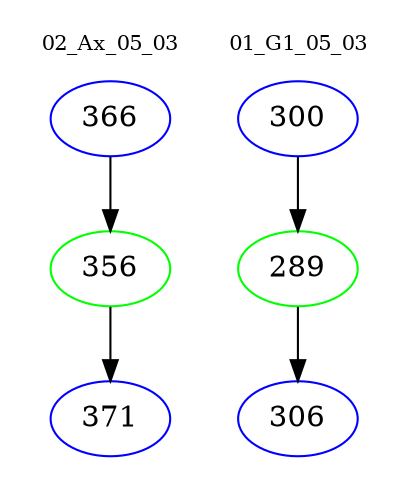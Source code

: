 digraph{
subgraph cluster_0 {
color = white
label = "02_Ax_05_03";
fontsize=10;
T0_366 [label="366", color="blue"]
T0_366 -> T0_356 [color="black"]
T0_356 [label="356", color="green"]
T0_356 -> T0_371 [color="black"]
T0_371 [label="371", color="blue"]
}
subgraph cluster_1 {
color = white
label = "01_G1_05_03";
fontsize=10;
T1_300 [label="300", color="blue"]
T1_300 -> T1_289 [color="black"]
T1_289 [label="289", color="green"]
T1_289 -> T1_306 [color="black"]
T1_306 [label="306", color="blue"]
}
}
